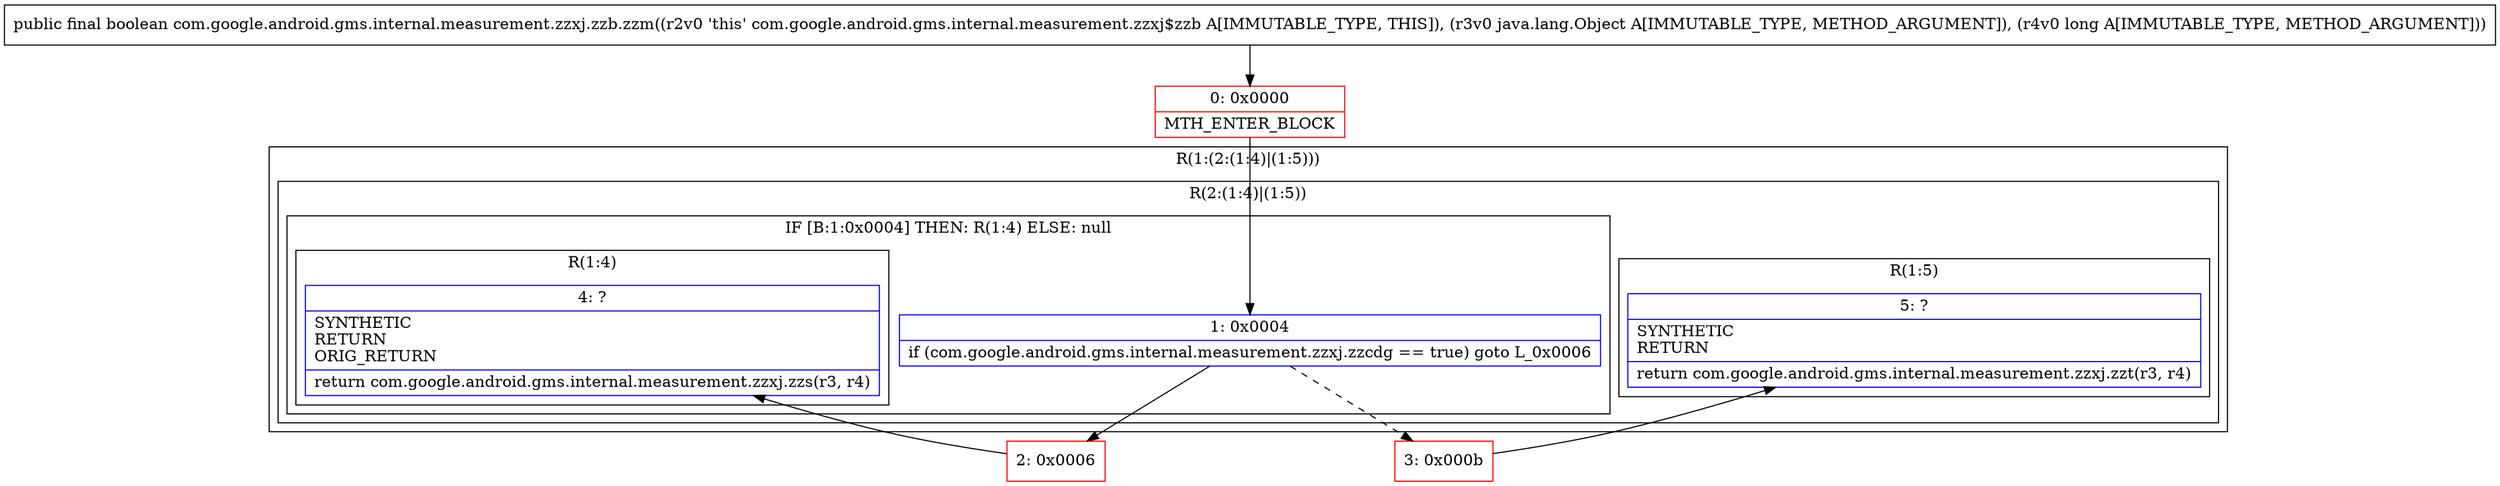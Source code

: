 digraph "CFG forcom.google.android.gms.internal.measurement.zzxj.zzb.zzm(Ljava\/lang\/Object;J)Z" {
subgraph cluster_Region_76165618 {
label = "R(1:(2:(1:4)|(1:5)))";
node [shape=record,color=blue];
subgraph cluster_Region_2127318951 {
label = "R(2:(1:4)|(1:5))";
node [shape=record,color=blue];
subgraph cluster_IfRegion_806738328 {
label = "IF [B:1:0x0004] THEN: R(1:4) ELSE: null";
node [shape=record,color=blue];
Node_1 [shape=record,label="{1\:\ 0x0004|if (com.google.android.gms.internal.measurement.zzxj.zzcdg == true) goto L_0x0006\l}"];
subgraph cluster_Region_985827412 {
label = "R(1:4)";
node [shape=record,color=blue];
Node_4 [shape=record,label="{4\:\ ?|SYNTHETIC\lRETURN\lORIG_RETURN\l|return com.google.android.gms.internal.measurement.zzxj.zzs(r3, r4)\l}"];
}
}
subgraph cluster_Region_1863465823 {
label = "R(1:5)";
node [shape=record,color=blue];
Node_5 [shape=record,label="{5\:\ ?|SYNTHETIC\lRETURN\l|return com.google.android.gms.internal.measurement.zzxj.zzt(r3, r4)\l}"];
}
}
}
Node_0 [shape=record,color=red,label="{0\:\ 0x0000|MTH_ENTER_BLOCK\l}"];
Node_2 [shape=record,color=red,label="{2\:\ 0x0006}"];
Node_3 [shape=record,color=red,label="{3\:\ 0x000b}"];
MethodNode[shape=record,label="{public final boolean com.google.android.gms.internal.measurement.zzxj.zzb.zzm((r2v0 'this' com.google.android.gms.internal.measurement.zzxj$zzb A[IMMUTABLE_TYPE, THIS]), (r3v0 java.lang.Object A[IMMUTABLE_TYPE, METHOD_ARGUMENT]), (r4v0 long A[IMMUTABLE_TYPE, METHOD_ARGUMENT])) }"];
MethodNode -> Node_0;
Node_1 -> Node_2;
Node_1 -> Node_3[style=dashed];
Node_0 -> Node_1;
Node_2 -> Node_4;
Node_3 -> Node_5;
}

